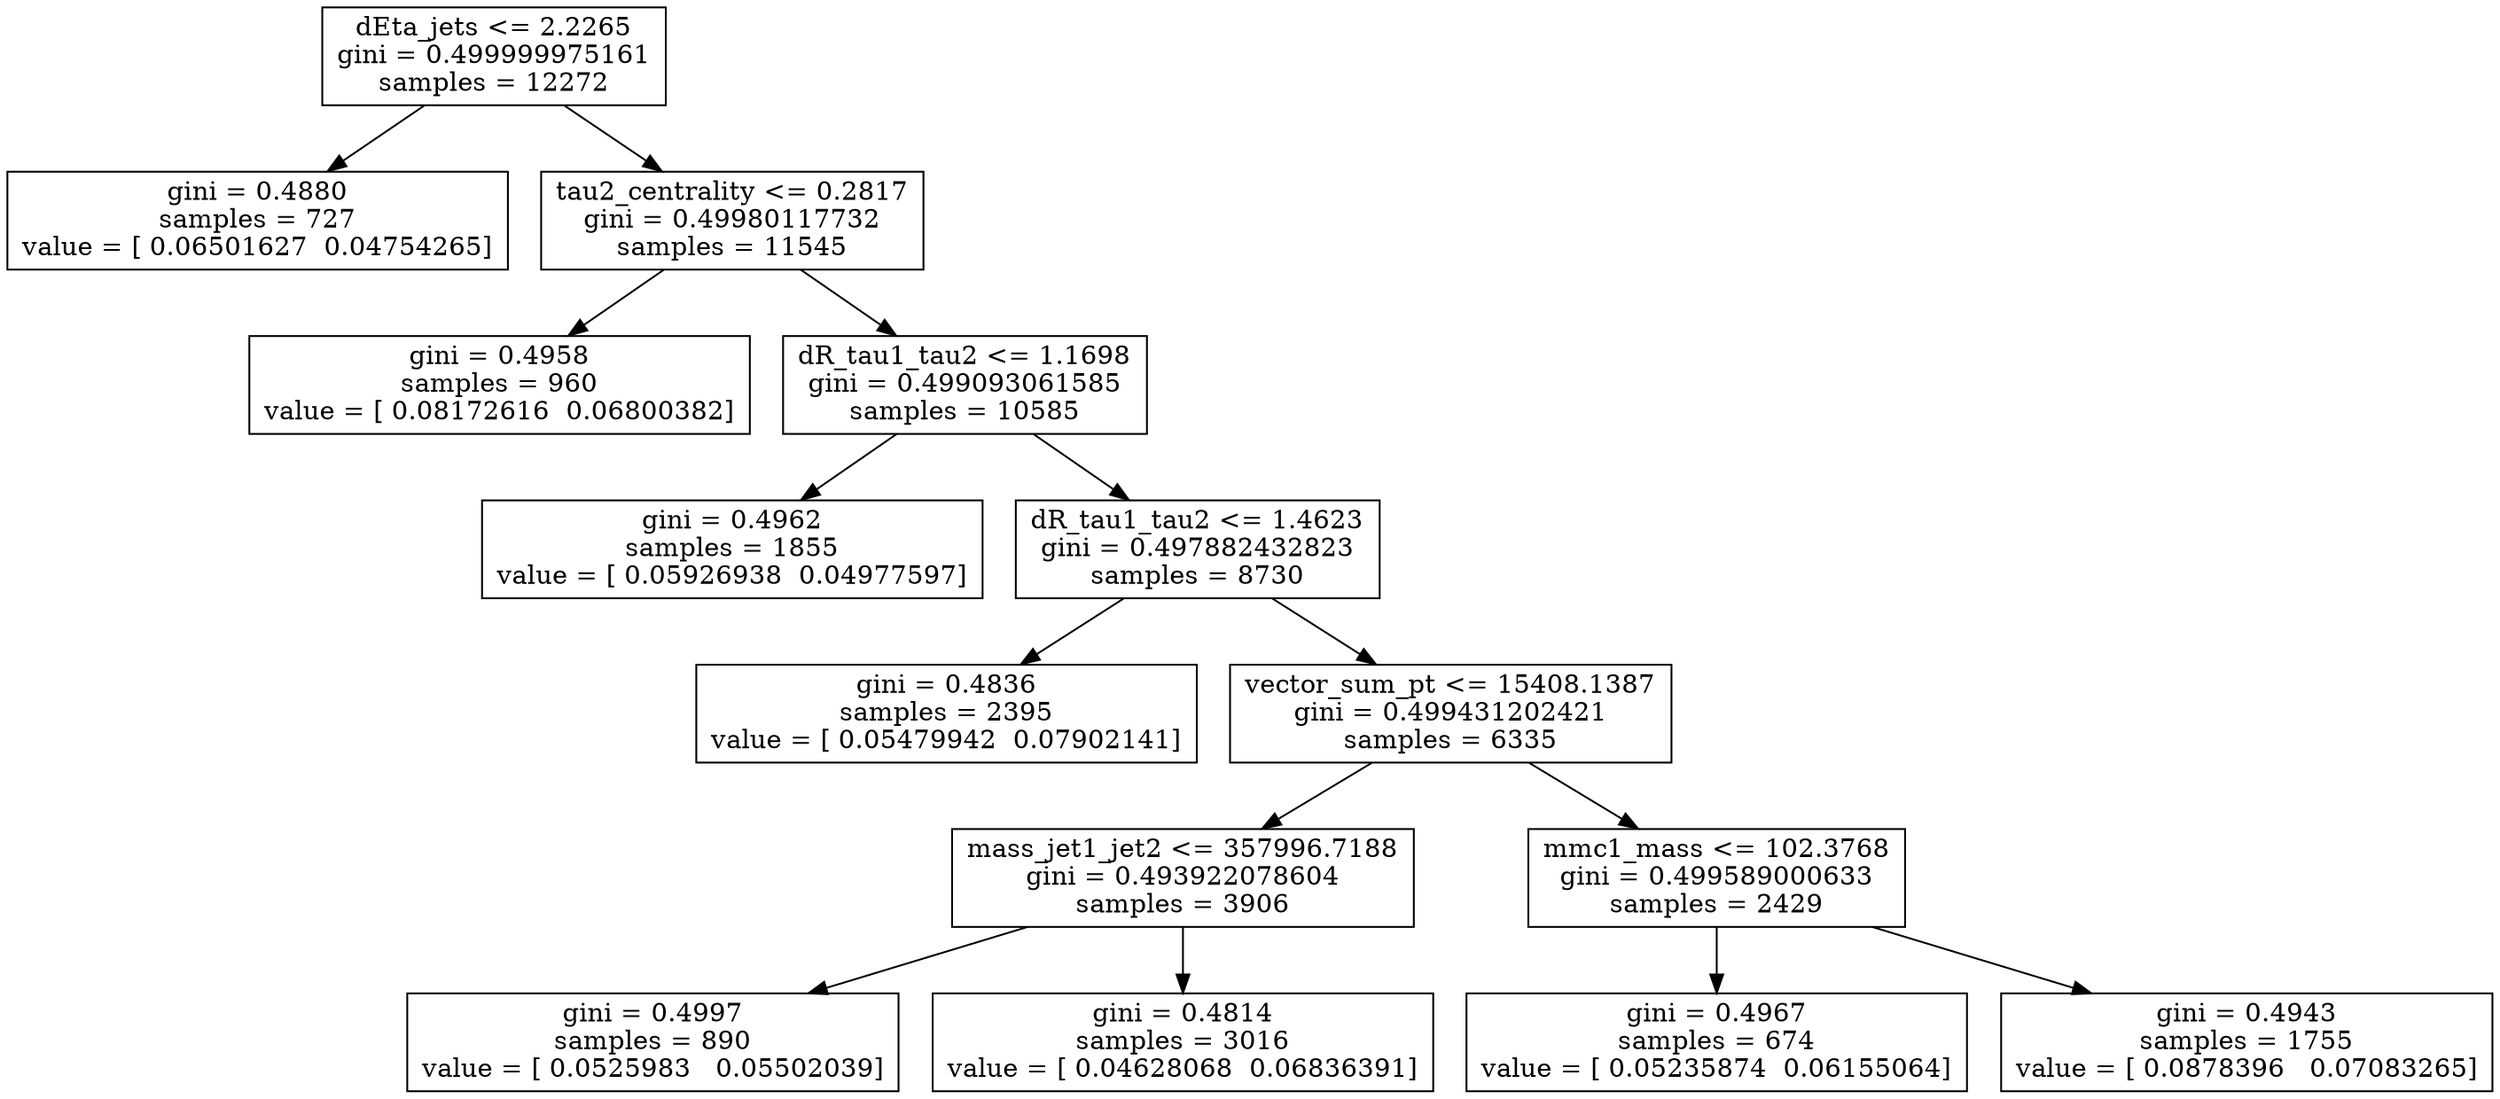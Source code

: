 digraph Tree {
0 [label="dEta_jets <= 2.2265\ngini = 0.499999975161\nsamples = 12272", shape="box"] ;
1 [label="gini = 0.4880\nsamples = 727\nvalue = [ 0.06501627  0.04754265]", shape="box"] ;
0 -> 1 ;
2 [label="tau2_centrality <= 0.2817\ngini = 0.49980117732\nsamples = 11545", shape="box"] ;
0 -> 2 ;
3 [label="gini = 0.4958\nsamples = 960\nvalue = [ 0.08172616  0.06800382]", shape="box"] ;
2 -> 3 ;
4 [label="dR_tau1_tau2 <= 1.1698\ngini = 0.499093061585\nsamples = 10585", shape="box"] ;
2 -> 4 ;
5 [label="gini = 0.4962\nsamples = 1855\nvalue = [ 0.05926938  0.04977597]", shape="box"] ;
4 -> 5 ;
6 [label="dR_tau1_tau2 <= 1.4623\ngini = 0.497882432823\nsamples = 8730", shape="box"] ;
4 -> 6 ;
7 [label="gini = 0.4836\nsamples = 2395\nvalue = [ 0.05479942  0.07902141]", shape="box"] ;
6 -> 7 ;
8 [label="vector_sum_pt <= 15408.1387\ngini = 0.499431202421\nsamples = 6335", shape="box"] ;
6 -> 8 ;
9 [label="mass_jet1_jet2 <= 357996.7188\ngini = 0.493922078604\nsamples = 3906", shape="box"] ;
8 -> 9 ;
10 [label="gini = 0.4997\nsamples = 890\nvalue = [ 0.0525983   0.05502039]", shape="box"] ;
9 -> 10 ;
11 [label="gini = 0.4814\nsamples = 3016\nvalue = [ 0.04628068  0.06836391]", shape="box"] ;
9 -> 11 ;
12 [label="mmc1_mass <= 102.3768\ngini = 0.499589000633\nsamples = 2429", shape="box"] ;
8 -> 12 ;
13 [label="gini = 0.4967\nsamples = 674\nvalue = [ 0.05235874  0.06155064]", shape="box"] ;
12 -> 13 ;
14 [label="gini = 0.4943\nsamples = 1755\nvalue = [ 0.0878396   0.07083265]", shape="box"] ;
12 -> 14 ;
}